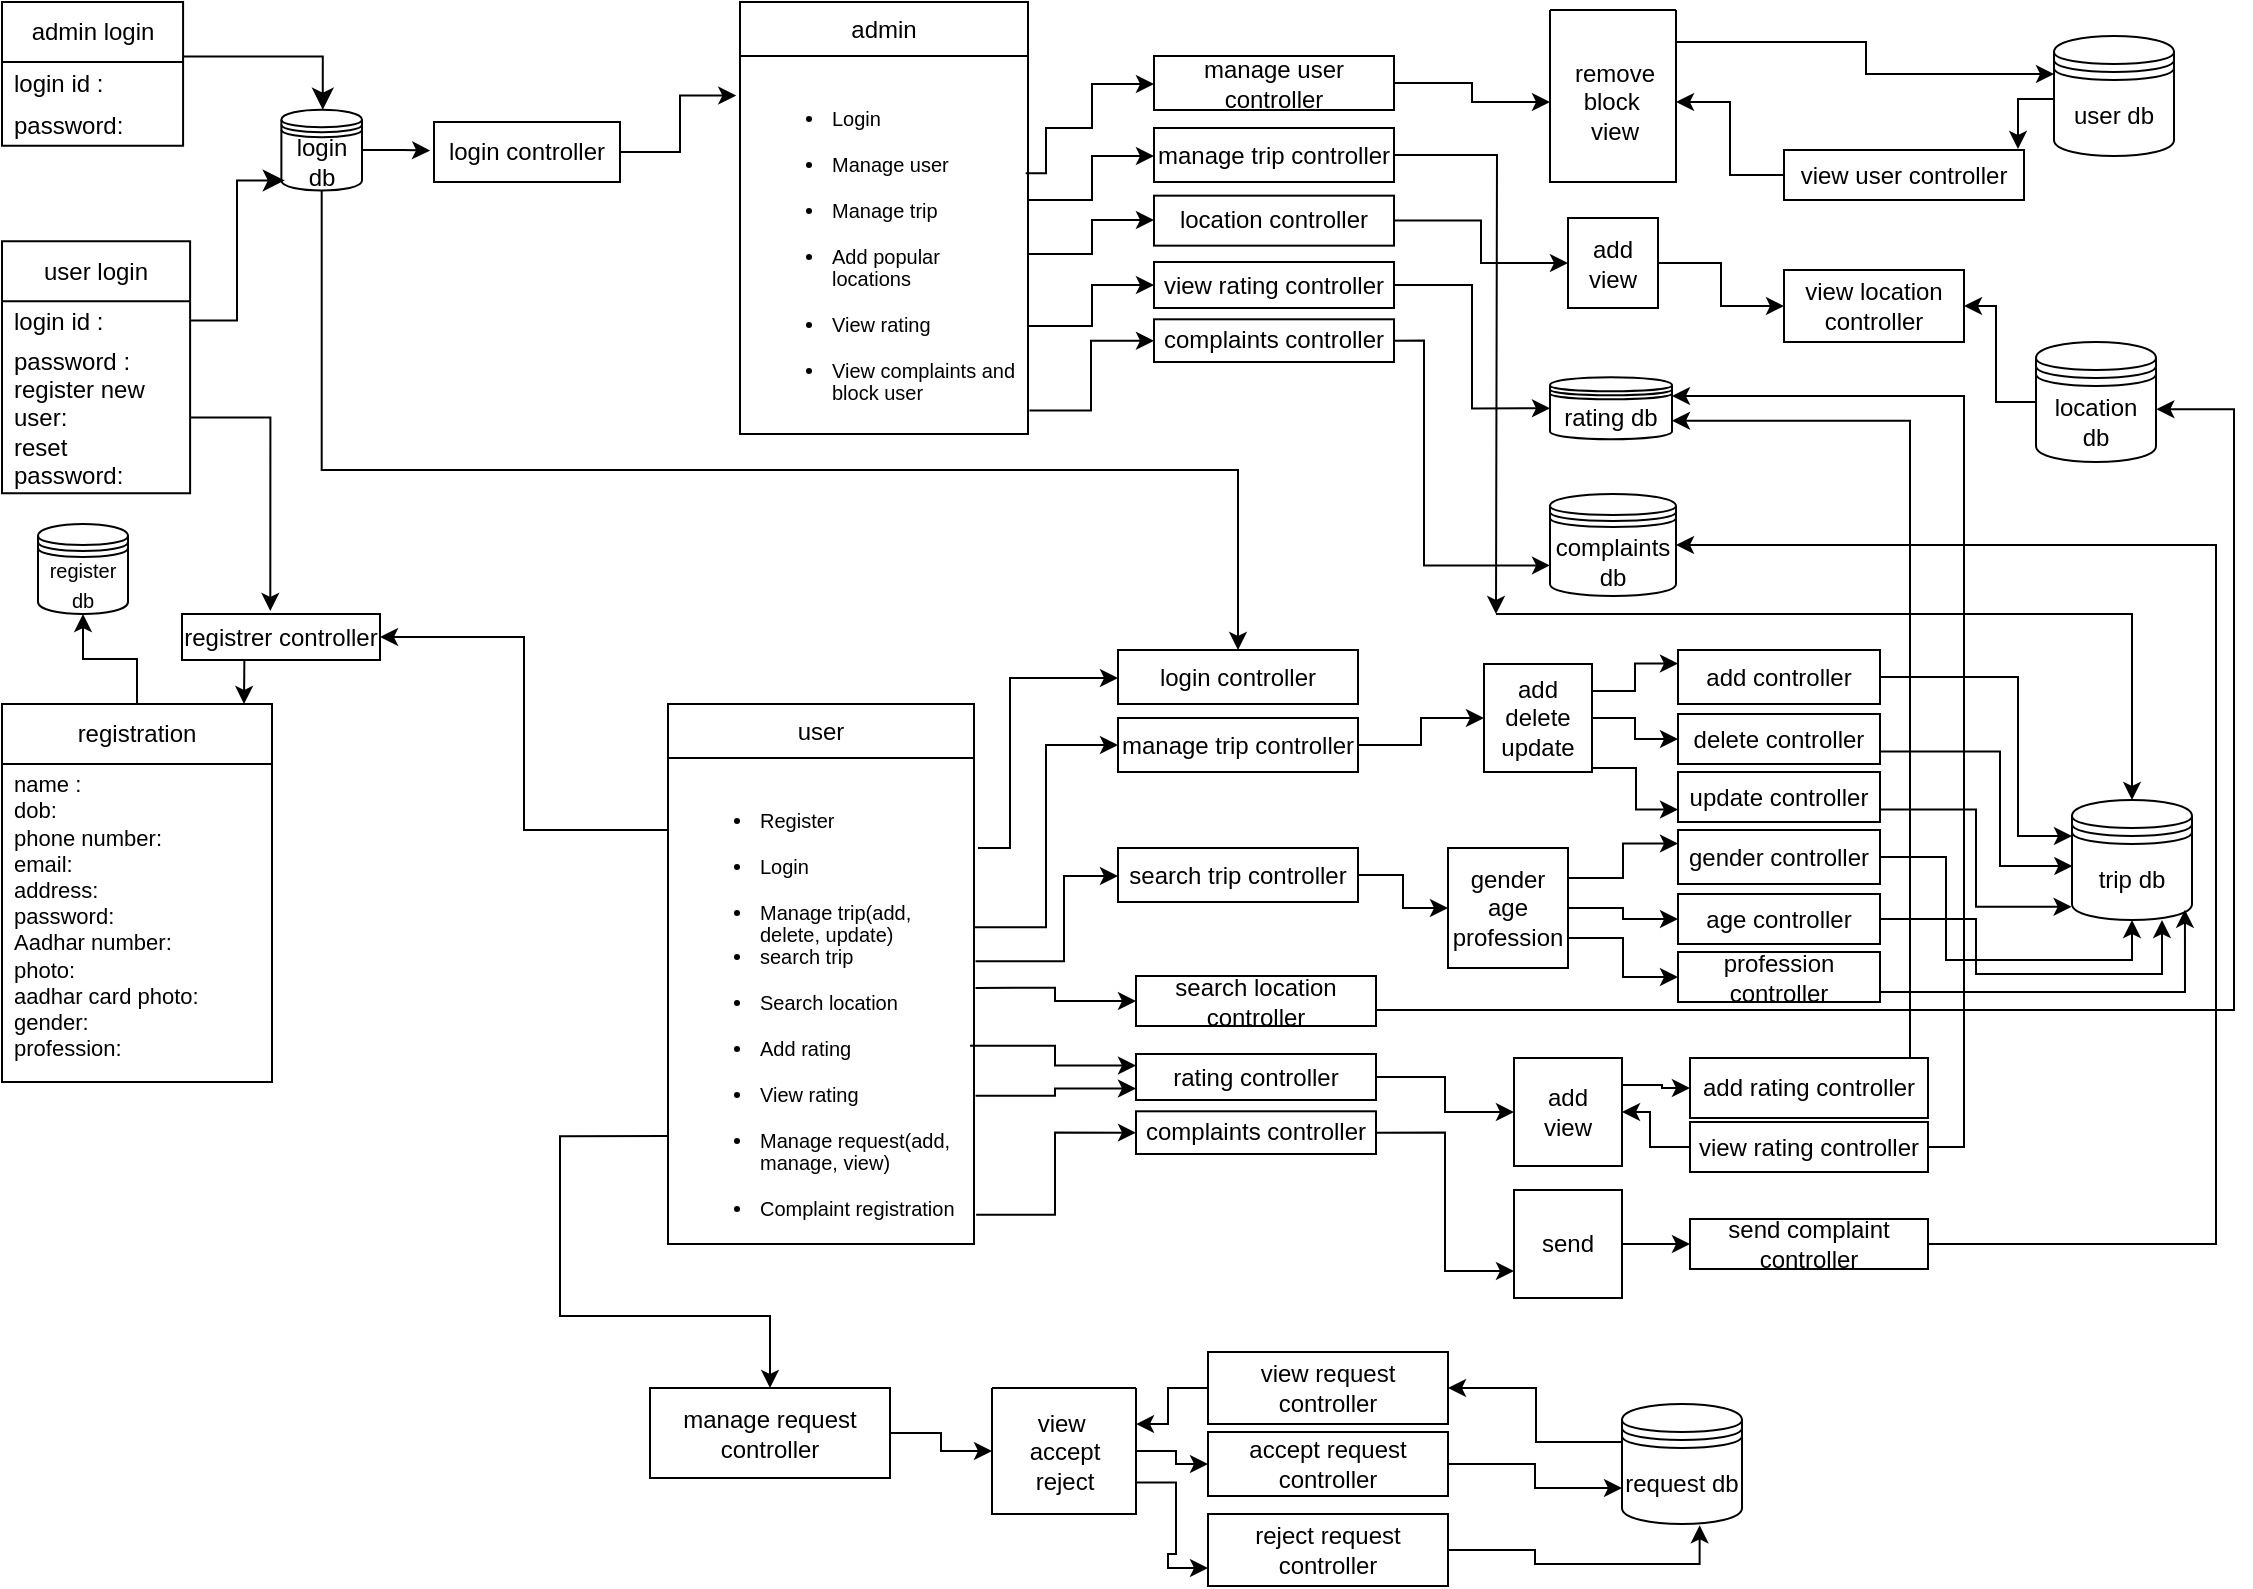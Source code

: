 <mxfile version="24.7.2" type="github">
  <diagram name="Page-1" id="9f46799a-70d6-7492-0946-bef42562c5a5">
    <mxGraphModel dx="1195" dy="790" grid="1" gridSize="9" guides="1" tooltips="1" connect="1" arrows="1" fold="1" page="1" pageScale="1" pageWidth="1169" pageHeight="827" background="none" math="0" shadow="0">
      <root>
        <mxCell id="0" />
        <mxCell id="1" parent="0" />
        <mxCell id="CBxtj87pKqYlVacztBhi-85" value="" style="endArrow=classic;html=1;rounded=0;exitX=0.315;exitY=0.982;exitDx=0;exitDy=0;exitPerimeter=0;" parent="1" source="CBxtj87pKqYlVacztBhi-74" edge="1">
          <mxGeometry width="50" height="50" relative="1" as="geometry">
            <mxPoint x="153" y="311" as="sourcePoint" />
            <mxPoint x="157" y="369" as="targetPoint" />
          </mxGeometry>
        </mxCell>
        <mxCell id="CBxtj87pKqYlVacztBhi-75" value="&lt;font size=&quot;1&quot;&gt;register db&lt;/font&gt;" style="shape=datastore;whiteSpace=wrap;html=1;" parent="1" vertex="1">
          <mxGeometry x="54" y="279" width="45" height="45" as="geometry" />
        </mxCell>
        <mxCell id="CBxtj87pKqYlVacztBhi-86" style="edgeStyle=orthogonalEdgeStyle;rounded=0;orthogonalLoop=1;jettySize=auto;html=1;exitX=0.5;exitY=0;exitDx=0;exitDy=0;" parent="1" source="CBxtj87pKqYlVacztBhi-69" target="CBxtj87pKqYlVacztBhi-75" edge="1">
          <mxGeometry relative="1" as="geometry" />
        </mxCell>
        <mxCell id="CBxtj87pKqYlVacztBhi-112" style="edgeStyle=orthogonalEdgeStyle;rounded=0;orthogonalLoop=1;jettySize=auto;html=1;exitX=0.992;exitY=0.296;exitDx=0;exitDy=0;exitPerimeter=0;" parent="1" source="CBxtj87pKqYlVacztBhi-25" target="CBxtj87pKqYlVacztBhi-93" edge="1">
          <mxGeometry relative="1" as="geometry">
            <Array as="points">
              <mxPoint x="558" y="104" />
              <mxPoint x="558" y="81" />
              <mxPoint x="581" y="81" />
              <mxPoint x="581" y="59" />
            </Array>
          </mxGeometry>
        </mxCell>
        <mxCell id="CBxtj87pKqYlVacztBhi-113" value="" style="edgeStyle=orthogonalEdgeStyle;rounded=0;orthogonalLoop=1;jettySize=auto;html=1;" parent="1" source="CBxtj87pKqYlVacztBhi-25" target="CBxtj87pKqYlVacztBhi-94" edge="1">
          <mxGeometry relative="1" as="geometry">
            <Array as="points">
              <mxPoint x="581" y="117" />
              <mxPoint x="581" y="95" />
            </Array>
          </mxGeometry>
        </mxCell>
        <mxCell id="CBxtj87pKqYlVacztBhi-116" style="edgeStyle=orthogonalEdgeStyle;rounded=0;orthogonalLoop=1;jettySize=auto;html=1;exitX=1;exitY=0.5;exitDx=0;exitDy=0;" parent="1" source="CBxtj87pKqYlVacztBhi-25" target="CBxtj87pKqYlVacztBhi-95" edge="1">
          <mxGeometry relative="1" as="geometry">
            <Array as="points">
              <mxPoint x="581" y="144" />
              <mxPoint x="581" y="127" />
            </Array>
          </mxGeometry>
        </mxCell>
        <mxCell id="CBxtj87pKqYlVacztBhi-110" style="edgeStyle=orthogonalEdgeStyle;rounded=0;orthogonalLoop=1;jettySize=auto;html=1;entryX=0;entryY=0.5;entryDx=0;entryDy=0;" parent="1" target="CBxtj87pKqYlVacztBhi-96" edge="1">
          <mxGeometry relative="1" as="geometry">
            <mxPoint x="549" y="189" as="sourcePoint" />
            <Array as="points">
              <mxPoint x="549" y="180" />
              <mxPoint x="581" y="180" />
              <mxPoint x="581" y="160" />
            </Array>
          </mxGeometry>
        </mxCell>
        <mxCell id="CBxtj87pKqYlVacztBhi-117" style="edgeStyle=orthogonalEdgeStyle;rounded=0;orthogonalLoop=1;jettySize=auto;html=1;exitX=1.005;exitY=0.895;exitDx=0;exitDy=0;exitPerimeter=0;" parent="1" source="CBxtj87pKqYlVacztBhi-25" target="CBxtj87pKqYlVacztBhi-98" edge="1">
          <mxGeometry relative="1" as="geometry" />
        </mxCell>
        <mxCell id="CBxtj87pKqYlVacztBhi-119" value="" style="swimlane;startSize=0;" parent="1" vertex="1">
          <mxGeometry x="810" y="22" width="63" height="86" as="geometry" />
        </mxCell>
        <mxCell id="CBxtj87pKqYlVacztBhi-120" value="remove&lt;div&gt;block&amp;nbsp;&lt;/div&gt;&lt;div&gt;view&lt;/div&gt;" style="text;html=1;align=center;verticalAlign=middle;resizable=0;points=[];autosize=1;strokeColor=none;fillColor=none;" parent="CBxtj87pKqYlVacztBhi-119" vertex="1">
          <mxGeometry y="19" width="63" height="54" as="geometry" />
        </mxCell>
        <mxCell id="CBxtj87pKqYlVacztBhi-121" style="edgeStyle=orthogonalEdgeStyle;rounded=0;orthogonalLoop=1;jettySize=auto;html=1;exitX=1;exitY=0.5;exitDx=0;exitDy=0;" parent="1" source="CBxtj87pKqYlVacztBhi-93" target="CBxtj87pKqYlVacztBhi-120" edge="1">
          <mxGeometry relative="1" as="geometry" />
        </mxCell>
        <mxCell id="CBxtj87pKqYlVacztBhi-134" value="" style="edgeStyle=orthogonalEdgeStyle;rounded=0;orthogonalLoop=1;jettySize=auto;html=1;" parent="1" edge="1">
          <mxGeometry relative="1" as="geometry">
            <mxPoint x="1062" y="66.51" as="sourcePoint" />
            <mxPoint x="1044" y="91.5" as="targetPoint" />
          </mxGeometry>
        </mxCell>
        <mxCell id="CBxtj87pKqYlVacztBhi-122" value="user db" style="shape=datastore;whiteSpace=wrap;html=1;" parent="1" vertex="1">
          <mxGeometry x="1062" y="35" width="60" height="60" as="geometry" />
        </mxCell>
        <mxCell id="CBxtj87pKqYlVacztBhi-132" value="" style="edgeStyle=orthogonalEdgeStyle;rounded=0;orthogonalLoop=1;jettySize=auto;html=1;" parent="1" source="CBxtj87pKqYlVacztBhi-124" target="CBxtj87pKqYlVacztBhi-120" edge="1">
          <mxGeometry relative="1" as="geometry" />
        </mxCell>
        <mxCell id="CBxtj87pKqYlVacztBhi-124" value="view user controller" style="rounded=0;whiteSpace=wrap;html=1;" parent="1" vertex="1">
          <mxGeometry x="927" y="92" width="120" height="25" as="geometry" />
        </mxCell>
        <mxCell id="CBxtj87pKqYlVacztBhi-135" style="edgeStyle=orthogonalEdgeStyle;rounded=0;orthogonalLoop=1;jettySize=auto;html=1;exitX=1.005;exitY=-0.056;exitDx=0;exitDy=0;exitPerimeter=0;" parent="1" source="CBxtj87pKqYlVacztBhi-120" target="CBxtj87pKqYlVacztBhi-122" edge="1">
          <mxGeometry relative="1" as="geometry">
            <Array as="points">
              <mxPoint x="968" y="38" />
              <mxPoint x="968" y="54" />
            </Array>
          </mxGeometry>
        </mxCell>
        <mxCell id="CBxtj87pKqYlVacztBhi-150" style="edgeStyle=orthogonalEdgeStyle;rounded=0;orthogonalLoop=1;jettySize=auto;html=1;entryX=1;entryY=0.5;entryDx=0;entryDy=0;" parent="1" source="CBxtj87pKqYlVacztBhi-136" target="CBxtj87pKqYlVacztBhi-146" edge="1">
          <mxGeometry relative="1" as="geometry" />
        </mxCell>
        <mxCell id="CBxtj87pKqYlVacztBhi-136" value="location db" style="shape=datastore;whiteSpace=wrap;html=1;" parent="1" vertex="1">
          <mxGeometry x="1053" y="188" width="60" height="60" as="geometry" />
        </mxCell>
        <mxCell id="CBxtj87pKqYlVacztBhi-147" style="edgeStyle=orthogonalEdgeStyle;rounded=0;orthogonalLoop=1;jettySize=auto;html=1;entryX=0;entryY=0.5;entryDx=0;entryDy=0;" parent="1" source="CBxtj87pKqYlVacztBhi-144" target="CBxtj87pKqYlVacztBhi-146" edge="1">
          <mxGeometry relative="1" as="geometry" />
        </mxCell>
        <mxCell id="CBxtj87pKqYlVacztBhi-144" value="add&lt;div&gt;view&lt;/div&gt;" style="rounded=0;whiteSpace=wrap;html=1;" parent="1" vertex="1">
          <mxGeometry x="819" y="126" width="45" height="45" as="geometry" />
        </mxCell>
        <mxCell id="CBxtj87pKqYlVacztBhi-64" value="" style="group" parent="1" vertex="1" connectable="0">
          <mxGeometry x="36" y="18" width="180" height="245.651" as="geometry" />
        </mxCell>
        <object label="user login" id="CBxtj87pKqYlVacztBhi-6">
          <mxCell style="swimlane;fontStyle=0;childLayout=stackLayout;horizontal=1;startSize=30;horizontalStack=0;resizeParent=1;resizeParentMax=0;resizeLast=0;collapsible=1;marginBottom=0;whiteSpace=wrap;html=1;" parent="CBxtj87pKqYlVacztBhi-64" vertex="1">
            <mxGeometry x="0.003" y="119.651" width="94.05" height="126.004" as="geometry" />
          </mxCell>
        </object>
        <mxCell id="CBxtj87pKqYlVacztBhi-7" value="login id :" style="text;strokeColor=none;fillColor=none;align=left;verticalAlign=middle;spacingLeft=4;spacingRight=4;overflow=hidden;points=[[0,0.5],[1,0.5]];portConstraint=eastwest;rotatable=0;whiteSpace=wrap;html=1;" parent="CBxtj87pKqYlVacztBhi-6" vertex="1">
          <mxGeometry y="30" width="94.05" height="20.204" as="geometry" />
        </mxCell>
        <mxCell id="CBxtj87pKqYlVacztBhi-8" value="password :&lt;div&gt;register new user:&lt;/div&gt;&lt;div&gt;reset password:&lt;/div&gt;" style="text;strokeColor=none;fillColor=none;align=left;verticalAlign=middle;spacingLeft=4;spacingRight=4;overflow=hidden;points=[[0,0.5],[1,0.5]];portConstraint=eastwest;rotatable=0;whiteSpace=wrap;html=1;" parent="CBxtj87pKqYlVacztBhi-6" vertex="1">
          <mxGeometry y="50.204" width="94.05" height="75.8" as="geometry" />
        </mxCell>
        <mxCell id="CBxtj87pKqYlVacztBhi-14" value="login&lt;div&gt;db&lt;/div&gt;" style="shape=datastore;whiteSpace=wrap;html=1;" parent="CBxtj87pKqYlVacztBhi-64" vertex="1">
          <mxGeometry x="139.691" y="53.843" width="40.309" height="40.407" as="geometry" />
        </mxCell>
        <mxCell id="CBxtj87pKqYlVacztBhi-16" value="" style="edgeStyle=elbowEdgeStyle;elbow=horizontal;endArrow=classic;html=1;curved=0;rounded=0;endSize=8;startSize=8;entryX=0.042;entryY=0.876;entryDx=0;entryDy=0;entryPerimeter=0;" parent="CBxtj87pKqYlVacztBhi-64" target="CBxtj87pKqYlVacztBhi-14" edge="1">
          <mxGeometry width="50" height="50" relative="1" as="geometry">
            <mxPoint x="94.058" y="159.31" as="sourcePoint" />
            <mxPoint x="127.649" y="125.637" as="targetPoint" />
          </mxGeometry>
        </mxCell>
        <mxCell id="CBxtj87pKqYlVacztBhi-59" value="admin login" style="swimlane;fontStyle=0;childLayout=stackLayout;horizontal=1;startSize=30;horizontalStack=0;resizeParent=1;resizeParentMax=0;resizeLast=0;collapsible=1;marginBottom=0;whiteSpace=wrap;html=1;" parent="CBxtj87pKqYlVacztBhi-64" vertex="1">
          <mxGeometry width="90.542" height="71.879" as="geometry" />
        </mxCell>
        <mxCell id="CBxtj87pKqYlVacztBhi-60" value="login id :" style="text;strokeColor=none;fillColor=none;align=left;verticalAlign=middle;spacingLeft=4;spacingRight=4;overflow=hidden;points=[[0,0.5],[1,0.5]];portConstraint=eastwest;rotatable=0;whiteSpace=wrap;html=1;" parent="CBxtj87pKqYlVacztBhi-59" vertex="1">
          <mxGeometry y="30" width="90.542" height="21.936" as="geometry" />
        </mxCell>
        <mxCell id="CBxtj87pKqYlVacztBhi-61" value="password:" style="text;strokeColor=none;fillColor=none;align=left;verticalAlign=middle;spacingLeft=4;spacingRight=4;overflow=hidden;points=[[0,0.5],[1,0.5]];portConstraint=eastwest;rotatable=0;whiteSpace=wrap;html=1;" parent="CBxtj87pKqYlVacztBhi-59" vertex="1">
          <mxGeometry y="51.936" width="90.542" height="19.942" as="geometry" />
        </mxCell>
        <mxCell id="CBxtj87pKqYlVacztBhi-63" value="" style="edgeStyle=segmentEdgeStyle;endArrow=classic;html=1;curved=0;rounded=0;endSize=8;startSize=8;" parent="CBxtj87pKqYlVacztBhi-64" edge="1">
          <mxGeometry width="50" height="50" relative="1" as="geometry">
            <mxPoint x="90.542" y="27.254" as="sourcePoint" />
            <mxPoint x="160.389" y="53.844" as="targetPoint" />
          </mxGeometry>
        </mxCell>
        <mxCell id="CBxtj87pKqYlVacztBhi-69" value="registration" style="swimlane;fontStyle=0;childLayout=stackLayout;horizontal=1;startSize=30;horizontalStack=0;resizeParent=1;resizeParentMax=0;resizeLast=0;collapsible=1;marginBottom=0;whiteSpace=wrap;html=1;" parent="1" vertex="1">
          <mxGeometry x="36" y="369" width="135" height="189" as="geometry" />
        </mxCell>
        <mxCell id="CBxtj87pKqYlVacztBhi-70" value="&lt;font style=&quot;font-size: 11px;&quot;&gt;name :&lt;/font&gt;&lt;div style=&quot;font-size: 11px;&quot;&gt;&lt;font style=&quot;font-size: 11px;&quot;&gt;dob:&lt;/font&gt;&lt;/div&gt;&lt;div style=&quot;font-size: 11px;&quot;&gt;&lt;font style=&quot;font-size: 11px;&quot;&gt;phone number:&lt;/font&gt;&lt;/div&gt;&lt;div style=&quot;font-size: 11px;&quot;&gt;&lt;font style=&quot;font-size: 11px;&quot;&gt;email:&lt;/font&gt;&lt;/div&gt;&lt;div style=&quot;font-size: 11px;&quot;&gt;&lt;font style=&quot;font-size: 11px;&quot;&gt;address:&lt;/font&gt;&lt;/div&gt;&lt;div style=&quot;font-size: 11px;&quot;&gt;&lt;font style=&quot;font-size: 11px;&quot;&gt;password:&lt;/font&gt;&lt;/div&gt;&lt;div style=&quot;font-size: 11px;&quot;&gt;Aadhar number:&lt;/div&gt;&lt;div style=&quot;font-size: 11px;&quot;&gt;photo:&lt;/div&gt;&lt;div style=&quot;font-size: 11px;&quot;&gt;aadhar card photo:&lt;/div&gt;&lt;div style=&quot;font-size: 11px;&quot;&gt;gender:&lt;/div&gt;&lt;div style=&quot;font-size: 11px;&quot;&gt;profession:&lt;/div&gt;&lt;div style=&quot;font-size: 11px;&quot;&gt;&lt;font style=&quot;font-size: 11px;&quot;&gt;&lt;br&gt;&lt;/font&gt;&lt;/div&gt;" style="text;strokeColor=none;fillColor=none;align=left;verticalAlign=middle;spacingLeft=4;spacingRight=4;overflow=hidden;points=[[0,0.5],[1,0.5]];portConstraint=eastwest;rotatable=0;whiteSpace=wrap;html=1;" parent="CBxtj87pKqYlVacztBhi-69" vertex="1">
          <mxGeometry y="30" width="135" height="159" as="geometry" />
        </mxCell>
        <mxCell id="CBxtj87pKqYlVacztBhi-74" value="registrer controller" style="rounded=0;whiteSpace=wrap;html=1;" parent="1" vertex="1">
          <mxGeometry x="126" y="324" width="99" height="23" as="geometry" />
        </mxCell>
        <mxCell id="CBxtj87pKqYlVacztBhi-88" style="edgeStyle=orthogonalEdgeStyle;rounded=0;orthogonalLoop=1;jettySize=auto;html=1;exitX=1;exitY=0.5;exitDx=0;exitDy=0;entryX=0.446;entryY=-0.066;entryDx=0;entryDy=0;entryPerimeter=0;" parent="1" source="CBxtj87pKqYlVacztBhi-8" target="CBxtj87pKqYlVacztBhi-74" edge="1">
          <mxGeometry relative="1" as="geometry">
            <mxPoint x="171" y="261" as="targetPoint" />
          </mxGeometry>
        </mxCell>
        <mxCell id="CBxtj87pKqYlVacztBhi-99" value="" style="group" parent="1" vertex="1" connectable="0">
          <mxGeometry x="612" y="45" width="137" height="153" as="geometry" />
        </mxCell>
        <mxCell id="CBxtj87pKqYlVacztBhi-93" value="manage user controller" style="rounded=0;whiteSpace=wrap;html=1;" parent="CBxtj87pKqYlVacztBhi-99" vertex="1">
          <mxGeometry width="120" height="27" as="geometry" />
        </mxCell>
        <mxCell id="tYlDBKSwm3XPjQRuTXS--5" style="edgeStyle=orthogonalEdgeStyle;rounded=0;orthogonalLoop=1;jettySize=auto;html=1;exitX=1;exitY=0.5;exitDx=0;exitDy=0;" edge="1" parent="CBxtj87pKqYlVacztBhi-99" source="CBxtj87pKqYlVacztBhi-94">
          <mxGeometry relative="1" as="geometry">
            <mxPoint x="171" y="279" as="targetPoint" />
          </mxGeometry>
        </mxCell>
        <mxCell id="CBxtj87pKqYlVacztBhi-94" value="manage trip controller" style="rounded=0;whiteSpace=wrap;html=1;" parent="CBxtj87pKqYlVacztBhi-99" vertex="1">
          <mxGeometry y="36" width="120" height="27" as="geometry" />
        </mxCell>
        <mxCell id="CBxtj87pKqYlVacztBhi-95" value="location controller" style="rounded=0;whiteSpace=wrap;html=1;" parent="CBxtj87pKqYlVacztBhi-99" vertex="1">
          <mxGeometry y="69.83" width="120" height="25" as="geometry" />
        </mxCell>
        <mxCell id="CBxtj87pKqYlVacztBhi-96" value="view rating controller" style="rounded=0;whiteSpace=wrap;html=1;" parent="CBxtj87pKqYlVacztBhi-99" vertex="1">
          <mxGeometry y="103" width="120" height="23" as="geometry" />
        </mxCell>
        <mxCell id="CBxtj87pKqYlVacztBhi-98" value="complaints controller" style="rounded=0;whiteSpace=wrap;html=1;" parent="CBxtj87pKqYlVacztBhi-99" vertex="1">
          <mxGeometry y="131.65" width="120" height="21.35" as="geometry" />
        </mxCell>
        <mxCell id="CBxtj87pKqYlVacztBhi-100" value="login controller" style="rounded=0;whiteSpace=wrap;html=1;" parent="1" vertex="1">
          <mxGeometry x="252" y="78" width="93" height="30" as="geometry" />
        </mxCell>
        <mxCell id="CBxtj87pKqYlVacztBhi-145" style="edgeStyle=orthogonalEdgeStyle;rounded=0;orthogonalLoop=1;jettySize=auto;html=1;entryX=0;entryY=0.5;entryDx=0;entryDy=0;" parent="1" source="CBxtj87pKqYlVacztBhi-95" target="CBxtj87pKqYlVacztBhi-144" edge="1">
          <mxGeometry relative="1" as="geometry">
            <mxPoint x="774" y="135" as="targetPoint" />
          </mxGeometry>
        </mxCell>
        <mxCell id="CBxtj87pKqYlVacztBhi-146" value="view location controller" style="rounded=0;whiteSpace=wrap;html=1;" parent="1" vertex="1">
          <mxGeometry x="927" y="152" width="90" height="36" as="geometry" />
        </mxCell>
        <mxCell id="CBxtj87pKqYlVacztBhi-151" value="rating db" style="shape=datastore;whiteSpace=wrap;html=1;" parent="1" vertex="1">
          <mxGeometry x="810" y="205.65" width="61" height="31" as="geometry" />
        </mxCell>
        <mxCell id="CBxtj87pKqYlVacztBhi-39" value="user" style="swimlane;fontStyle=0;childLayout=stackLayout;horizontal=1;startSize=27;horizontalStack=0;resizeParent=1;resizeParentMax=0;resizeLast=0;collapsible=1;marginBottom=0;whiteSpace=wrap;html=1;container=0;movable=1;resizable=1;rotatable=1;deletable=1;editable=1;locked=0;connectable=1;" parent="1" vertex="1">
          <mxGeometry x="369" y="369" width="153" height="270" as="geometry" />
        </mxCell>
        <mxCell id="CBxtj87pKqYlVacztBhi-40" value="&lt;ul style=&quot;font-size: 10px;&quot;&gt;&lt;br&gt;&lt;li style=&quot;margin: 0px; font-style: normal; font-variant-caps: normal; font-stretch: normal; line-height: normal; font-size-adjust: none; font-kerning: auto; font-variant-alternates: normal; font-variant-ligatures: normal; font-variant-numeric: normal; font-variant-east-asian: normal; font-variant-position: normal; font-feature-settings: normal; font-optical-sizing: auto; font-variation-settings: normal;&quot;&gt;Register&lt;/li&gt;&lt;br&gt;&lt;li style=&quot;margin: 0px; font-style: normal; font-variant-caps: normal; font-stretch: normal; line-height: normal; font-size-adjust: none; font-kerning: auto; font-variant-alternates: normal; font-variant-ligatures: normal; font-variant-numeric: normal; font-variant-east-asian: normal; font-variant-position: normal; font-feature-settings: normal; font-optical-sizing: auto; font-variation-settings: normal;&quot;&gt;Login&lt;/li&gt;&lt;br&gt;&lt;li style=&quot;margin: 0px; font-style: normal; font-variant-caps: normal; font-stretch: normal; line-height: normal; font-size-adjust: none; font-kerning: auto; font-variant-alternates: normal; font-variant-ligatures: normal; font-variant-numeric: normal; font-variant-east-asian: normal; font-variant-position: normal; font-feature-settings: normal; font-optical-sizing: auto; font-variation-settings: normal;&quot;&gt;Manage trip(add, delete, update)&lt;/li&gt;&lt;li style=&quot;margin: 0px; font-style: normal; font-variant-caps: normal; font-stretch: normal; line-height: normal; font-size-adjust: none; font-kerning: auto; font-variant-alternates: normal; font-variant-ligatures: normal; font-variant-numeric: normal; font-variant-east-asian: normal; font-variant-position: normal; font-feature-settings: normal; font-optical-sizing: auto; font-variation-settings: normal;&quot;&gt;search trip&lt;/li&gt;&lt;br&gt;&lt;li style=&quot;margin: 0px; font-style: normal; font-variant-caps: normal; font-stretch: normal; line-height: normal; font-size-adjust: none; font-kerning: auto; font-variant-alternates: normal; font-variant-ligatures: normal; font-variant-numeric: normal; font-variant-east-asian: normal; font-variant-position: normal; font-feature-settings: normal; font-optical-sizing: auto; font-variation-settings: normal;&quot;&gt;Search location&lt;/li&gt;&lt;br&gt;&lt;li style=&quot;margin: 0px; font-style: normal; font-variant-caps: normal; font-stretch: normal; line-height: normal; font-size-adjust: none; font-kerning: auto; font-variant-alternates: normal; font-variant-ligatures: normal; font-variant-numeric: normal; font-variant-east-asian: normal; font-variant-position: normal; font-feature-settings: normal; font-optical-sizing: auto; font-variation-settings: normal;&quot;&gt;Add rating&lt;/li&gt;&lt;br&gt;&lt;li style=&quot;margin: 0px; font-style: normal; font-variant-caps: normal; font-stretch: normal; line-height: normal; font-size-adjust: none; font-kerning: auto; font-variant-alternates: normal; font-variant-ligatures: normal; font-variant-numeric: normal; font-variant-east-asian: normal; font-variant-position: normal; font-feature-settings: normal; font-optical-sizing: auto; font-variation-settings: normal;&quot;&gt;View rating&lt;/li&gt;&lt;br&gt;&lt;li style=&quot;margin: 0px; font-style: normal; font-variant-caps: normal; font-stretch: normal; line-height: normal; font-size-adjust: none; font-kerning: auto; font-variant-alternates: normal; font-variant-ligatures: normal; font-variant-numeric: normal; font-variant-east-asian: normal; font-variant-position: normal; font-feature-settings: normal; font-optical-sizing: auto; font-variation-settings: normal;&quot;&gt;Manage request(add, manage, view)&lt;/li&gt;&lt;br&gt;&lt;li style=&quot;margin: 0px; font-style: normal; font-variant-caps: normal; font-stretch: normal; line-height: normal; font-size-adjust: none; font-kerning: auto; font-variant-alternates: normal; font-variant-ligatures: normal; font-variant-numeric: normal; font-variant-east-asian: normal; font-variant-position: normal; font-feature-settings: normal; font-optical-sizing: auto; font-variation-settings: normal;&quot;&gt;Complaint registration&lt;/li&gt;&lt;/ul&gt;" style="text;strokeColor=none;fillColor=none;align=left;verticalAlign=middle;spacingLeft=4;spacingRight=4;overflow=hidden;points=[[0,0.5],[1,0.5]];portConstraint=eastwest;rotatable=1;whiteSpace=wrap;html=1;movable=1;resizable=1;deletable=1;editable=1;locked=0;connectable=1;" parent="CBxtj87pKqYlVacztBhi-39" vertex="1">
          <mxGeometry y="27" width="153" height="243" as="geometry" />
        </mxCell>
        <mxCell id="CBxtj87pKqYlVacztBhi-22" value="admin" style="swimlane;fontStyle=0;childLayout=stackLayout;horizontal=1;startSize=27;horizontalStack=0;resizeParent=1;resizeParentMax=0;resizeLast=0;collapsible=1;marginBottom=0;whiteSpace=wrap;html=1;container=0;movable=1;resizable=1;rotatable=1;deletable=1;editable=1;locked=0;connectable=1;" parent="1" vertex="1">
          <mxGeometry x="405" y="18" width="144" height="216" as="geometry">
            <mxRectangle x="400" y="100" width="60" height="30" as="alternateBounds" />
          </mxGeometry>
        </mxCell>
        <mxCell id="CBxtj87pKqYlVacztBhi-25" value="&lt;ul style=&quot;list-style-type: disc; font-size: 10px;&quot;&gt;&lt;br&gt;&lt;li style=&quot;margin: 0px; font-style: normal; font-variant-caps: normal; font-weight: normal; font-stretch: normal; line-height: normal; font-family: Helvetica; font-size-adjust: none; font-kerning: auto; font-variant-alternates: normal; font-variant-ligatures: normal; font-variant-numeric: normal; font-variant-east-asian: normal; font-variant-position: normal; font-variant-emoji: normal; font-feature-settings: normal; font-optical-sizing: auto; font-variation-settings: normal; color: rgb(0, 0, 0);&quot;&gt;Login&lt;/li&gt;&lt;br&gt;&lt;li style=&quot;margin: 0px; font-style: normal; font-variant-caps: normal; font-weight: normal; font-stretch: normal; line-height: normal; font-family: Helvetica; font-size-adjust: none; font-kerning: auto; font-variant-alternates: normal; font-variant-ligatures: normal; font-variant-numeric: normal; font-variant-east-asian: normal; font-variant-position: normal; font-variant-emoji: normal; font-feature-settings: normal; font-optical-sizing: auto; font-variation-settings: normal; color: rgb(0, 0, 0);&quot;&gt;Manage user&lt;/li&gt;&lt;br&gt;&lt;li style=&quot;margin: 0px; font-style: normal; font-variant-caps: normal; font-weight: normal; font-stretch: normal; line-height: normal; font-family: Helvetica; font-size-adjust: none; font-kerning: auto; font-variant-alternates: normal; font-variant-ligatures: normal; font-variant-numeric: normal; font-variant-east-asian: normal; font-variant-position: normal; font-variant-emoji: normal; font-feature-settings: normal; font-optical-sizing: auto; font-variation-settings: normal; color: rgb(0, 0, 0);&quot;&gt;Manage trip&lt;/li&gt;&lt;br&gt;&lt;li style=&quot;margin: 0px; font-style: normal; font-variant-caps: normal; font-weight: normal; font-stretch: normal; line-height: normal; font-family: Helvetica; font-size-adjust: none; font-kerning: auto; font-variant-alternates: normal; font-variant-ligatures: normal; font-variant-numeric: normal; font-variant-east-asian: normal; font-variant-position: normal; font-variant-emoji: normal; font-feature-settings: normal; font-optical-sizing: auto; font-variation-settings: normal; color: rgb(0, 0, 0);&quot;&gt;Add popular locations&lt;/li&gt;&lt;br&gt;&lt;li style=&quot;margin: 0px; font-style: normal; font-variant-caps: normal; font-weight: normal; font-stretch: normal; line-height: normal; font-family: Helvetica; font-size-adjust: none; font-kerning: auto; font-variant-alternates: normal; font-variant-ligatures: normal; font-variant-numeric: normal; font-variant-east-asian: normal; font-variant-position: normal; font-variant-emoji: normal; font-feature-settings: normal; font-optical-sizing: auto; font-variation-settings: normal; color: rgb(0, 0, 0);&quot;&gt;View rating&lt;/li&gt;&lt;br&gt;&lt;li style=&quot;margin: 0px; font-style: normal; font-variant-caps: normal; font-weight: normal; font-stretch: normal; line-height: normal; font-family: Helvetica; font-size-adjust: none; font-kerning: auto; font-variant-alternates: normal; font-variant-ligatures: normal; font-variant-numeric: normal; font-variant-east-asian: normal; font-variant-position: normal; font-variant-emoji: normal; font-feature-settings: normal; font-optical-sizing: auto; font-variation-settings: normal; color: rgb(0, 0, 0);&quot;&gt;View complaints and block user&lt;/li&gt;&lt;br&gt;&lt;/ul&gt;" style="text;strokeColor=none;fillColor=none;align=left;verticalAlign=middle;spacingLeft=4;spacingRight=4;overflow=hidden;points=[[0,0.5],[1,0.5]];portConstraint=eastwest;rotatable=1;whiteSpace=wrap;html=1;movable=1;resizable=1;deletable=1;editable=1;locked=0;connectable=1;" parent="1" vertex="1">
          <mxGeometry x="405" y="45" width="144" height="198" as="geometry" />
        </mxCell>
        <mxCell id="CBxtj87pKqYlVacztBhi-154" style="edgeStyle=orthogonalEdgeStyle;rounded=0;orthogonalLoop=1;jettySize=auto;html=1;entryX=1;entryY=0.5;entryDx=0;entryDy=0;" parent="1" source="CBxtj87pKqYlVacztBhi-40" target="CBxtj87pKqYlVacztBhi-74" edge="1">
          <mxGeometry relative="1" as="geometry">
            <mxPoint x="279" y="333" as="targetPoint" />
            <Array as="points">
              <mxPoint x="297" y="432" />
              <mxPoint x="297" y="336" />
            </Array>
          </mxGeometry>
        </mxCell>
        <mxCell id="CBxtj87pKqYlVacztBhi-155" value="complaints db" style="shape=datastore;whiteSpace=wrap;html=1;" parent="1" vertex="1">
          <mxGeometry x="810" y="264" width="63" height="51" as="geometry" />
        </mxCell>
        <mxCell id="CBxtj87pKqYlVacztBhi-156" style="edgeStyle=orthogonalEdgeStyle;rounded=0;orthogonalLoop=1;jettySize=auto;html=1;entryX=0;entryY=0.5;entryDx=0;entryDy=0;" parent="1" source="CBxtj87pKqYlVacztBhi-96" target="CBxtj87pKqYlVacztBhi-151" edge="1">
          <mxGeometry relative="1" as="geometry" />
        </mxCell>
        <mxCell id="CBxtj87pKqYlVacztBhi-164" value="" style="group" parent="1" vertex="1" connectable="0">
          <mxGeometry x="603" y="441" width="120" height="153" as="geometry" />
        </mxCell>
        <mxCell id="CBxtj87pKqYlVacztBhi-160" value="search location controller" style="rounded=0;whiteSpace=wrap;html=1;" parent="CBxtj87pKqYlVacztBhi-164" vertex="1">
          <mxGeometry y="64" width="120" height="25" as="geometry" />
        </mxCell>
        <mxCell id="CBxtj87pKqYlVacztBhi-161" value="rating controller" style="rounded=0;whiteSpace=wrap;html=1;" parent="CBxtj87pKqYlVacztBhi-164" vertex="1">
          <mxGeometry y="103" width="120" height="23" as="geometry" />
        </mxCell>
        <mxCell id="CBxtj87pKqYlVacztBhi-162" value="complaints controller" style="rounded=0;whiteSpace=wrap;html=1;" parent="CBxtj87pKqYlVacztBhi-164" vertex="1">
          <mxGeometry y="131.65" width="120" height="21.35" as="geometry" />
        </mxCell>
        <mxCell id="tYlDBKSwm3XPjQRuTXS--9" value="search trip controller" style="rounded=0;whiteSpace=wrap;html=1;" vertex="1" parent="CBxtj87pKqYlVacztBhi-164">
          <mxGeometry x="-9" width="120" height="27" as="geometry" />
        </mxCell>
        <mxCell id="CBxtj87pKqYlVacztBhi-166" style="edgeStyle=orthogonalEdgeStyle;rounded=0;orthogonalLoop=1;jettySize=auto;html=1;entryX=-0.021;entryY=0.476;entryDx=0;entryDy=0;entryPerimeter=0;" parent="1" source="CBxtj87pKqYlVacztBhi-14" target="CBxtj87pKqYlVacztBhi-100" edge="1">
          <mxGeometry relative="1" as="geometry" />
        </mxCell>
        <mxCell id="CBxtj87pKqYlVacztBhi-167" style="edgeStyle=orthogonalEdgeStyle;rounded=0;orthogonalLoop=1;jettySize=auto;html=1;entryX=-0.013;entryY=0.1;entryDx=0;entryDy=0;entryPerimeter=0;" parent="1" source="CBxtj87pKqYlVacztBhi-100" target="CBxtj87pKqYlVacztBhi-25" edge="1">
          <mxGeometry relative="1" as="geometry" />
        </mxCell>
        <mxCell id="CBxtj87pKqYlVacztBhi-169" style="edgeStyle=orthogonalEdgeStyle;rounded=0;orthogonalLoop=1;jettySize=auto;html=1;exitX=1.002;exitY=0.348;exitDx=0;exitDy=0;exitPerimeter=0;" parent="1" source="CBxtj87pKqYlVacztBhi-40" target="CBxtj87pKqYlVacztBhi-159" edge="1">
          <mxGeometry relative="1" as="geometry" />
        </mxCell>
        <mxCell id="CBxtj87pKqYlVacztBhi-170" style="edgeStyle=orthogonalEdgeStyle;rounded=0;orthogonalLoop=1;jettySize=auto;html=1;exitX=1.005;exitY=0.473;exitDx=0;exitDy=0;exitPerimeter=0;" parent="1" source="CBxtj87pKqYlVacztBhi-40" target="CBxtj87pKqYlVacztBhi-160" edge="1">
          <mxGeometry relative="1" as="geometry" />
        </mxCell>
        <mxCell id="CBxtj87pKqYlVacztBhi-175" style="edgeStyle=orthogonalEdgeStyle;rounded=0;orthogonalLoop=1;jettySize=auto;html=1;exitX=1.007;exitY=0.94;exitDx=0;exitDy=0;entryX=0;entryY=0.5;entryDx=0;entryDy=0;exitPerimeter=0;" parent="1" source="CBxtj87pKqYlVacztBhi-40" target="CBxtj87pKqYlVacztBhi-162" edge="1">
          <mxGeometry relative="1" as="geometry" />
        </mxCell>
        <mxCell id="CBxtj87pKqYlVacztBhi-174" style="edgeStyle=orthogonalEdgeStyle;rounded=0;orthogonalLoop=1;jettySize=auto;html=1;exitX=1.005;exitY=0.695;exitDx=0;exitDy=0;entryX=0;entryY=0.75;entryDx=0;entryDy=0;exitPerimeter=0;" parent="1" source="CBxtj87pKqYlVacztBhi-40" target="CBxtj87pKqYlVacztBhi-161" edge="1">
          <mxGeometry relative="1" as="geometry" />
        </mxCell>
        <mxCell id="CBxtj87pKqYlVacztBhi-173" style="edgeStyle=orthogonalEdgeStyle;rounded=0;orthogonalLoop=1;jettySize=auto;html=1;exitX=0.987;exitY=0.592;exitDx=0;exitDy=0;entryX=0;entryY=0.25;entryDx=0;entryDy=0;exitPerimeter=0;" parent="1" source="CBxtj87pKqYlVacztBhi-40" target="CBxtj87pKqYlVacztBhi-161" edge="1">
          <mxGeometry relative="1" as="geometry" />
        </mxCell>
        <mxCell id="CBxtj87pKqYlVacztBhi-185" value="" style="edgeStyle=orthogonalEdgeStyle;rounded=0;orthogonalLoop=1;jettySize=auto;html=1;entryX=0;entryY=0.5;entryDx=0;entryDy=0;" parent="1" source="CBxtj87pKqYlVacztBhi-177" target="CBxtj87pKqYlVacztBhi-179" edge="1">
          <mxGeometry relative="1" as="geometry" />
        </mxCell>
        <mxCell id="CBxtj87pKqYlVacztBhi-177" value="manage request controller" style="rounded=0;whiteSpace=wrap;html=1;" parent="1" vertex="1">
          <mxGeometry x="360" y="711" width="120" height="45" as="geometry" />
        </mxCell>
        <mxCell id="CBxtj87pKqYlVacztBhi-178" style="edgeStyle=orthogonalEdgeStyle;rounded=0;orthogonalLoop=1;jettySize=auto;html=1;exitX=0;exitY=0.778;exitDx=0;exitDy=0;exitPerimeter=0;" parent="1" source="CBxtj87pKqYlVacztBhi-40" target="CBxtj87pKqYlVacztBhi-177" edge="1">
          <mxGeometry relative="1" as="geometry">
            <mxPoint x="288" y="585" as="sourcePoint" />
            <Array as="points">
              <mxPoint x="315" y="585" />
              <mxPoint x="315" y="675" />
              <mxPoint x="420" y="675" />
            </Array>
          </mxGeometry>
        </mxCell>
        <mxCell id="CBxtj87pKqYlVacztBhi-191" style="edgeStyle=orthogonalEdgeStyle;rounded=0;orthogonalLoop=1;jettySize=auto;html=1;entryX=0;entryY=0.5;entryDx=0;entryDy=0;" parent="1" source="CBxtj87pKqYlVacztBhi-179" target="CBxtj87pKqYlVacztBhi-187" edge="1">
          <mxGeometry relative="1" as="geometry" />
        </mxCell>
        <mxCell id="CBxtj87pKqYlVacztBhi-192" style="edgeStyle=orthogonalEdgeStyle;rounded=0;orthogonalLoop=1;jettySize=auto;html=1;exitX=1;exitY=0.75;exitDx=0;exitDy=0;entryX=0;entryY=0.75;entryDx=0;entryDy=0;" parent="1" source="CBxtj87pKqYlVacztBhi-179" target="CBxtj87pKqYlVacztBhi-188" edge="1">
          <mxGeometry relative="1" as="geometry" />
        </mxCell>
        <mxCell id="CBxtj87pKqYlVacztBhi-179" value="" style="swimlane;startSize=0;" parent="1" vertex="1">
          <mxGeometry x="531" y="711" width="72" height="63" as="geometry" />
        </mxCell>
        <mxCell id="CBxtj87pKqYlVacztBhi-180" value="view&amp;nbsp;&lt;div&gt;accept&lt;/div&gt;&lt;div&gt;reject&lt;/div&gt;" style="text;html=1;align=center;verticalAlign=middle;resizable=0;points=[];autosize=1;strokeColor=none;fillColor=none;" parent="CBxtj87pKqYlVacztBhi-179" vertex="1">
          <mxGeometry x="9" y="4.5" width="54" height="54" as="geometry" />
        </mxCell>
        <mxCell id="CBxtj87pKqYlVacztBhi-186" value="view request controller" style="rounded=0;whiteSpace=wrap;html=1;" parent="1" vertex="1">
          <mxGeometry x="639" y="693" width="120" height="36" as="geometry" />
        </mxCell>
        <mxCell id="CBxtj87pKqYlVacztBhi-196" style="edgeStyle=orthogonalEdgeStyle;rounded=0;orthogonalLoop=1;jettySize=auto;html=1;entryX=0;entryY=0.7;entryDx=0;entryDy=0;" parent="1" source="CBxtj87pKqYlVacztBhi-187" target="CBxtj87pKqYlVacztBhi-193" edge="1">
          <mxGeometry relative="1" as="geometry" />
        </mxCell>
        <mxCell id="CBxtj87pKqYlVacztBhi-187" value="accept request controller" style="rounded=0;whiteSpace=wrap;html=1;" parent="1" vertex="1">
          <mxGeometry x="639" y="733" width="120" height="32" as="geometry" />
        </mxCell>
        <mxCell id="CBxtj87pKqYlVacztBhi-188" value="reject request controller" style="rounded=0;whiteSpace=wrap;html=1;" parent="1" vertex="1">
          <mxGeometry x="639" y="774" width="120" height="36" as="geometry" />
        </mxCell>
        <mxCell id="CBxtj87pKqYlVacztBhi-189" style="edgeStyle=orthogonalEdgeStyle;rounded=0;orthogonalLoop=1;jettySize=auto;html=1;entryX=1;entryY=0.286;entryDx=0;entryDy=0;entryPerimeter=0;" parent="1" source="CBxtj87pKqYlVacztBhi-186" target="CBxtj87pKqYlVacztBhi-179" edge="1">
          <mxGeometry relative="1" as="geometry">
            <Array as="points">
              <mxPoint x="619" y="711" />
              <mxPoint x="619" y="729" />
            </Array>
          </mxGeometry>
        </mxCell>
        <mxCell id="CBxtj87pKqYlVacztBhi-197" style="edgeStyle=orthogonalEdgeStyle;rounded=0;orthogonalLoop=1;jettySize=auto;html=1;entryX=1;entryY=0.5;entryDx=0;entryDy=0;" parent="1" source="CBxtj87pKqYlVacztBhi-193" target="CBxtj87pKqYlVacztBhi-186" edge="1">
          <mxGeometry relative="1" as="geometry">
            <Array as="points">
              <mxPoint x="803" y="738" />
              <mxPoint x="803" y="711" />
            </Array>
          </mxGeometry>
        </mxCell>
        <mxCell id="CBxtj87pKqYlVacztBhi-193" value="request db" style="shape=datastore;whiteSpace=wrap;html=1;" parent="1" vertex="1">
          <mxGeometry x="846" y="719" width="60" height="60" as="geometry" />
        </mxCell>
        <mxCell id="CBxtj87pKqYlVacztBhi-194" style="edgeStyle=orthogonalEdgeStyle;rounded=0;orthogonalLoop=1;jettySize=auto;html=1;exitX=1;exitY=0.5;exitDx=0;exitDy=0;entryX=0;entryY=0.7;entryDx=0;entryDy=0;" parent="1" source="CBxtj87pKqYlVacztBhi-98" target="CBxtj87pKqYlVacztBhi-155" edge="1">
          <mxGeometry relative="1" as="geometry">
            <Array as="points">
              <mxPoint x="747" y="187" />
              <mxPoint x="747" y="300" />
            </Array>
          </mxGeometry>
        </mxCell>
        <mxCell id="CBxtj87pKqYlVacztBhi-195" style="edgeStyle=orthogonalEdgeStyle;rounded=0;orthogonalLoop=1;jettySize=auto;html=1;entryX=0.647;entryY=1.011;entryDx=0;entryDy=0;entryPerimeter=0;" parent="1" source="CBxtj87pKqYlVacztBhi-188" target="CBxtj87pKqYlVacztBhi-193" edge="1">
          <mxGeometry relative="1" as="geometry" />
        </mxCell>
        <mxCell id="CBxtj87pKqYlVacztBhi-211" style="edgeStyle=orthogonalEdgeStyle;rounded=0;orthogonalLoop=1;jettySize=auto;html=1;exitX=1;exitY=0.25;exitDx=0;exitDy=0;entryX=0;entryY=0.25;entryDx=0;entryDy=0;" parent="1" source="CBxtj87pKqYlVacztBhi-198" target="CBxtj87pKqYlVacztBhi-206" edge="1">
          <mxGeometry relative="1" as="geometry" />
        </mxCell>
        <mxCell id="CBxtj87pKqYlVacztBhi-212" style="edgeStyle=orthogonalEdgeStyle;rounded=0;orthogonalLoop=1;jettySize=auto;html=1;exitX=1;exitY=0.5;exitDx=0;exitDy=0;entryX=0;entryY=0.5;entryDx=0;entryDy=0;" parent="1" source="CBxtj87pKqYlVacztBhi-198" target="CBxtj87pKqYlVacztBhi-207" edge="1">
          <mxGeometry relative="1" as="geometry" />
        </mxCell>
        <mxCell id="CBxtj87pKqYlVacztBhi-213" style="edgeStyle=orthogonalEdgeStyle;rounded=0;orthogonalLoop=1;jettySize=auto;html=1;exitX=1;exitY=0.75;exitDx=0;exitDy=0;entryX=0;entryY=0.75;entryDx=0;entryDy=0;" parent="1" source="CBxtj87pKqYlVacztBhi-198" target="CBxtj87pKqYlVacztBhi-208" edge="1">
          <mxGeometry relative="1" as="geometry">
            <Array as="points">
              <mxPoint x="831" y="401" />
              <mxPoint x="853" y="401" />
              <mxPoint x="853" y="422" />
            </Array>
          </mxGeometry>
        </mxCell>
        <mxCell id="CBxtj87pKqYlVacztBhi-198" value="add&lt;div&gt;delete&lt;/div&gt;&lt;div&gt;update&lt;/div&gt;" style="whiteSpace=wrap;html=1;aspect=fixed;" parent="1" vertex="1">
          <mxGeometry x="777" y="349" width="54" height="54" as="geometry" />
        </mxCell>
        <mxCell id="CBxtj87pKqYlVacztBhi-222" style="edgeStyle=orthogonalEdgeStyle;rounded=0;orthogonalLoop=1;jettySize=auto;html=1;exitX=1;exitY=0.5;exitDx=0;exitDy=0;entryX=0;entryY=0.3;entryDx=0;entryDy=0;" parent="1" source="CBxtj87pKqYlVacztBhi-206" target="CBxtj87pKqYlVacztBhi-209" edge="1">
          <mxGeometry relative="1" as="geometry">
            <Array as="points">
              <mxPoint x="1044" y="355" />
              <mxPoint x="1044" y="435" />
            </Array>
          </mxGeometry>
        </mxCell>
        <mxCell id="CBxtj87pKqYlVacztBhi-206" value="add controller" style="rounded=0;whiteSpace=wrap;html=1;" parent="1" vertex="1">
          <mxGeometry x="874" y="342" width="101" height="27" as="geometry" />
        </mxCell>
        <mxCell id="CBxtj87pKqYlVacztBhi-207" value="delete controller" style="rounded=0;whiteSpace=wrap;html=1;" parent="1" vertex="1">
          <mxGeometry x="874" y="374" width="101" height="25" as="geometry" />
        </mxCell>
        <mxCell id="CBxtj87pKqYlVacztBhi-208" value="update controller" style="rounded=0;whiteSpace=wrap;html=1;" parent="1" vertex="1">
          <mxGeometry x="874" y="403" width="101" height="25" as="geometry" />
        </mxCell>
        <mxCell id="CBxtj87pKqYlVacztBhi-225" style="edgeStyle=orthogonalEdgeStyle;rounded=0;orthogonalLoop=1;jettySize=auto;html=1;" parent="1" target="CBxtj87pKqYlVacztBhi-209" edge="1">
          <mxGeometry relative="1" as="geometry">
            <mxPoint x="783" y="324" as="sourcePoint" />
            <Array as="points">
              <mxPoint x="1101" y="324" />
            </Array>
          </mxGeometry>
        </mxCell>
        <mxCell id="CBxtj87pKqYlVacztBhi-209" value="trip db" style="shape=datastore;whiteSpace=wrap;html=1;" parent="1" vertex="1">
          <mxGeometry x="1071" y="417" width="60" height="60" as="geometry" />
        </mxCell>
        <mxCell id="CBxtj87pKqYlVacztBhi-210" style="edgeStyle=orthogonalEdgeStyle;rounded=0;orthogonalLoop=1;jettySize=auto;html=1;entryX=0;entryY=0.5;entryDx=0;entryDy=0;" parent="1" source="CBxtj87pKqYlVacztBhi-159" target="CBxtj87pKqYlVacztBhi-198" edge="1">
          <mxGeometry relative="1" as="geometry" />
        </mxCell>
        <mxCell id="CBxtj87pKqYlVacztBhi-218" style="edgeStyle=orthogonalEdgeStyle;rounded=0;orthogonalLoop=1;jettySize=auto;html=1;exitX=1;exitY=0.75;exitDx=0;exitDy=0;entryX=-0.003;entryY=0.89;entryDx=0;entryDy=0;entryPerimeter=0;" parent="1" source="CBxtj87pKqYlVacztBhi-208" target="CBxtj87pKqYlVacztBhi-209" edge="1">
          <mxGeometry relative="1" as="geometry" />
        </mxCell>
        <mxCell id="CBxtj87pKqYlVacztBhi-219" style="edgeStyle=orthogonalEdgeStyle;rounded=0;orthogonalLoop=1;jettySize=auto;html=1;exitX=1;exitY=0.75;exitDx=0;exitDy=0;entryX=0.003;entryY=0.55;entryDx=0;entryDy=0;entryPerimeter=0;" parent="1" source="CBxtj87pKqYlVacztBhi-207" target="CBxtj87pKqYlVacztBhi-209" edge="1">
          <mxGeometry relative="1" as="geometry">
            <Array as="points">
              <mxPoint x="1035" y="393" />
              <mxPoint x="1035" y="450" />
            </Array>
          </mxGeometry>
        </mxCell>
        <mxCell id="CBxtj87pKqYlVacztBhi-228" style="edgeStyle=orthogonalEdgeStyle;rounded=0;orthogonalLoop=1;jettySize=auto;html=1;exitX=1;exitY=0.5;exitDx=0;exitDy=0;entryX=1.003;entryY=0.56;entryDx=0;entryDy=0;entryPerimeter=0;" parent="1" source="CBxtj87pKqYlVacztBhi-160" target="CBxtj87pKqYlVacztBhi-136" edge="1">
          <mxGeometry relative="1" as="geometry">
            <mxPoint x="1143" y="198" as="targetPoint" />
            <Array as="points">
              <mxPoint x="723" y="522" />
              <mxPoint x="1152" y="522" />
              <mxPoint x="1152" y="222" />
            </Array>
          </mxGeometry>
        </mxCell>
        <mxCell id="CBxtj87pKqYlVacztBhi-233" style="edgeStyle=orthogonalEdgeStyle;rounded=0;orthogonalLoop=1;jettySize=auto;html=1;exitX=1;exitY=0.25;exitDx=0;exitDy=0;" parent="1" source="CBxtj87pKqYlVacztBhi-229" target="CBxtj87pKqYlVacztBhi-231" edge="1">
          <mxGeometry relative="1" as="geometry" />
        </mxCell>
        <mxCell id="CBxtj87pKqYlVacztBhi-229" value="add&lt;div&gt;view&lt;/div&gt;" style="whiteSpace=wrap;html=1;aspect=fixed;" parent="1" vertex="1">
          <mxGeometry x="792" y="546" width="54" height="54" as="geometry" />
        </mxCell>
        <mxCell id="CBxtj87pKqYlVacztBhi-230" style="edgeStyle=orthogonalEdgeStyle;rounded=0;orthogonalLoop=1;jettySize=auto;html=1;exitX=1;exitY=0.5;exitDx=0;exitDy=0;entryX=0;entryY=0.5;entryDx=0;entryDy=0;" parent="1" source="CBxtj87pKqYlVacztBhi-161" target="CBxtj87pKqYlVacztBhi-229" edge="1">
          <mxGeometry relative="1" as="geometry" />
        </mxCell>
        <mxCell id="CBxtj87pKqYlVacztBhi-238" style="edgeStyle=orthogonalEdgeStyle;rounded=0;orthogonalLoop=1;jettySize=auto;html=1;exitX=1;exitY=0.25;exitDx=0;exitDy=0;entryX=1;entryY=0.7;entryDx=0;entryDy=0;" parent="1" source="CBxtj87pKqYlVacztBhi-231" target="CBxtj87pKqYlVacztBhi-151" edge="1">
          <mxGeometry relative="1" as="geometry">
            <mxPoint x="990" y="432" as="targetPoint" />
            <Array as="points">
              <mxPoint x="990" y="554" />
              <mxPoint x="990" y="227" />
            </Array>
          </mxGeometry>
        </mxCell>
        <mxCell id="CBxtj87pKqYlVacztBhi-231" value="add rating controller" style="rounded=0;whiteSpace=wrap;html=1;" parent="1" vertex="1">
          <mxGeometry x="880" y="546" width="119" height="30" as="geometry" />
        </mxCell>
        <mxCell id="CBxtj87pKqYlVacztBhi-234" style="edgeStyle=orthogonalEdgeStyle;rounded=0;orthogonalLoop=1;jettySize=auto;html=1;" parent="1" source="CBxtj87pKqYlVacztBhi-232" target="CBxtj87pKqYlVacztBhi-229" edge="1">
          <mxGeometry relative="1" as="geometry" />
        </mxCell>
        <mxCell id="CBxtj87pKqYlVacztBhi-239" style="edgeStyle=orthogonalEdgeStyle;rounded=0;orthogonalLoop=1;jettySize=auto;html=1;exitX=1;exitY=0.5;exitDx=0;exitDy=0;entryX=1;entryY=0.3;entryDx=0;entryDy=0;" parent="1" source="CBxtj87pKqYlVacztBhi-232" target="CBxtj87pKqYlVacztBhi-151" edge="1">
          <mxGeometry relative="1" as="geometry">
            <Array as="points">
              <mxPoint x="1017" y="591" />
              <mxPoint x="1017" y="215" />
            </Array>
          </mxGeometry>
        </mxCell>
        <mxCell id="CBxtj87pKqYlVacztBhi-232" value="view rating controller" style="rounded=0;whiteSpace=wrap;html=1;" parent="1" vertex="1">
          <mxGeometry x="880" y="578" width="119" height="25" as="geometry" />
        </mxCell>
        <mxCell id="CBxtj87pKqYlVacztBhi-244" style="edgeStyle=orthogonalEdgeStyle;rounded=0;orthogonalLoop=1;jettySize=auto;html=1;exitX=1;exitY=0.5;exitDx=0;exitDy=0;entryX=0;entryY=0.5;entryDx=0;entryDy=0;" parent="1" source="CBxtj87pKqYlVacztBhi-240" target="CBxtj87pKqYlVacztBhi-241" edge="1">
          <mxGeometry relative="1" as="geometry" />
        </mxCell>
        <mxCell id="CBxtj87pKqYlVacztBhi-240" value="send" style="whiteSpace=wrap;html=1;aspect=fixed;" parent="1" vertex="1">
          <mxGeometry x="792" y="612" width="54" height="54" as="geometry" />
        </mxCell>
        <mxCell id="CBxtj87pKqYlVacztBhi-245" style="edgeStyle=orthogonalEdgeStyle;rounded=0;orthogonalLoop=1;jettySize=auto;html=1;exitX=1;exitY=0.5;exitDx=0;exitDy=0;entryX=1;entryY=0.5;entryDx=0;entryDy=0;" parent="1" source="CBxtj87pKqYlVacztBhi-241" target="CBxtj87pKqYlVacztBhi-155" edge="1">
          <mxGeometry relative="1" as="geometry">
            <Array as="points">
              <mxPoint x="1143" y="639" />
              <mxPoint x="1143" y="290" />
            </Array>
          </mxGeometry>
        </mxCell>
        <mxCell id="CBxtj87pKqYlVacztBhi-241" value="send complaint controller" style="rounded=0;whiteSpace=wrap;html=1;" parent="1" vertex="1">
          <mxGeometry x="880" y="626.5" width="119" height="25" as="geometry" />
        </mxCell>
        <mxCell id="CBxtj87pKqYlVacztBhi-243" style="edgeStyle=orthogonalEdgeStyle;rounded=0;orthogonalLoop=1;jettySize=auto;html=1;exitX=1;exitY=0.5;exitDx=0;exitDy=0;entryX=0;entryY=0.75;entryDx=0;entryDy=0;" parent="1" source="CBxtj87pKqYlVacztBhi-162" target="CBxtj87pKqYlVacztBhi-240" edge="1">
          <mxGeometry relative="1" as="geometry" />
        </mxCell>
        <mxCell id="CBxtj87pKqYlVacztBhi-158" value="login controller" style="rounded=0;whiteSpace=wrap;html=1;" parent="1" vertex="1">
          <mxGeometry x="594" y="342" width="120" height="27" as="geometry" />
        </mxCell>
        <mxCell id="tYlDBKSwm3XPjQRuTXS--2" style="edgeStyle=orthogonalEdgeStyle;rounded=0;orthogonalLoop=1;jettySize=auto;html=1;" edge="1" parent="1" source="CBxtj87pKqYlVacztBhi-14" target="CBxtj87pKqYlVacztBhi-158">
          <mxGeometry relative="1" as="geometry">
            <Array as="points">
              <mxPoint x="196" y="252" />
              <mxPoint x="654" y="252" />
            </Array>
          </mxGeometry>
        </mxCell>
        <mxCell id="tYlDBKSwm3XPjQRuTXS--3" style="edgeStyle=orthogonalEdgeStyle;rounded=0;orthogonalLoop=1;jettySize=auto;html=1;exitX=1.013;exitY=0.185;exitDx=0;exitDy=0;exitPerimeter=0;" edge="1" parent="1" source="CBxtj87pKqYlVacztBhi-40" target="CBxtj87pKqYlVacztBhi-158">
          <mxGeometry relative="1" as="geometry">
            <Array as="points">
              <mxPoint x="540" y="441" />
              <mxPoint x="540" y="356" />
            </Array>
          </mxGeometry>
        </mxCell>
        <mxCell id="CBxtj87pKqYlVacztBhi-159" value="manage trip controller" style="rounded=0;whiteSpace=wrap;html=1;" parent="1" vertex="1">
          <mxGeometry x="594" y="376" width="120" height="27" as="geometry" />
        </mxCell>
        <mxCell id="tYlDBKSwm3XPjQRuTXS--16" style="edgeStyle=orthogonalEdgeStyle;rounded=0;orthogonalLoop=1;jettySize=auto;html=1;exitX=1;exitY=0.5;exitDx=0;exitDy=0;entryX=0.5;entryY=1;entryDx=0;entryDy=0;" edge="1" parent="1" source="tYlDBKSwm3XPjQRuTXS--6" target="CBxtj87pKqYlVacztBhi-209">
          <mxGeometry relative="1" as="geometry">
            <Array as="points">
              <mxPoint x="1008" y="446" />
              <mxPoint x="1008" y="497" />
              <mxPoint x="1101" y="497" />
            </Array>
          </mxGeometry>
        </mxCell>
        <mxCell id="tYlDBKSwm3XPjQRuTXS--6" value="gender controller" style="rounded=0;whiteSpace=wrap;html=1;" vertex="1" parent="1">
          <mxGeometry x="874" y="432" width="101" height="27" as="geometry" />
        </mxCell>
        <mxCell id="tYlDBKSwm3XPjQRuTXS--7" value="age controller" style="rounded=0;whiteSpace=wrap;html=1;" vertex="1" parent="1">
          <mxGeometry x="874" y="464" width="101" height="25" as="geometry" />
        </mxCell>
        <mxCell id="tYlDBKSwm3XPjQRuTXS--8" value="profession controller" style="rounded=0;whiteSpace=wrap;html=1;" vertex="1" parent="1">
          <mxGeometry x="874" y="493" width="101" height="25" as="geometry" />
        </mxCell>
        <mxCell id="tYlDBKSwm3XPjQRuTXS--10" style="edgeStyle=orthogonalEdgeStyle;rounded=0;orthogonalLoop=1;jettySize=auto;html=1;exitX=1.005;exitY=0.418;exitDx=0;exitDy=0;exitPerimeter=0;" edge="1" parent="1" source="CBxtj87pKqYlVacztBhi-40" target="tYlDBKSwm3XPjQRuTXS--9">
          <mxGeometry relative="1" as="geometry">
            <Array as="points">
              <mxPoint x="567" y="498" />
              <mxPoint x="567" y="455" />
            </Array>
          </mxGeometry>
        </mxCell>
        <mxCell id="tYlDBKSwm3XPjQRuTXS--13" style="edgeStyle=orthogonalEdgeStyle;rounded=0;orthogonalLoop=1;jettySize=auto;html=1;exitX=1;exitY=0.25;exitDx=0;exitDy=0;entryX=0;entryY=0.25;entryDx=0;entryDy=0;" edge="1" parent="1" source="tYlDBKSwm3XPjQRuTXS--11" target="tYlDBKSwm3XPjQRuTXS--6">
          <mxGeometry relative="1" as="geometry" />
        </mxCell>
        <mxCell id="tYlDBKSwm3XPjQRuTXS--14" style="edgeStyle=orthogonalEdgeStyle;rounded=0;orthogonalLoop=1;jettySize=auto;html=1;exitX=1;exitY=0.5;exitDx=0;exitDy=0;entryX=0;entryY=0.5;entryDx=0;entryDy=0;" edge="1" parent="1" source="tYlDBKSwm3XPjQRuTXS--11" target="tYlDBKSwm3XPjQRuTXS--7">
          <mxGeometry relative="1" as="geometry" />
        </mxCell>
        <mxCell id="tYlDBKSwm3XPjQRuTXS--15" style="edgeStyle=orthogonalEdgeStyle;rounded=0;orthogonalLoop=1;jettySize=auto;html=1;exitX=1;exitY=0.75;exitDx=0;exitDy=0;entryX=0;entryY=0.5;entryDx=0;entryDy=0;" edge="1" parent="1" source="tYlDBKSwm3XPjQRuTXS--11" target="tYlDBKSwm3XPjQRuTXS--8">
          <mxGeometry relative="1" as="geometry" />
        </mxCell>
        <mxCell id="tYlDBKSwm3XPjQRuTXS--11" value="gender&lt;div&gt;age&lt;/div&gt;&lt;div&gt;profession&lt;/div&gt;" style="whiteSpace=wrap;html=1;aspect=fixed;" vertex="1" parent="1">
          <mxGeometry x="759" y="441" width="60" height="60" as="geometry" />
        </mxCell>
        <mxCell id="tYlDBKSwm3XPjQRuTXS--12" style="edgeStyle=orthogonalEdgeStyle;rounded=0;orthogonalLoop=1;jettySize=auto;html=1;exitX=1;exitY=0.5;exitDx=0;exitDy=0;" edge="1" parent="1" source="tYlDBKSwm3XPjQRuTXS--9" target="tYlDBKSwm3XPjQRuTXS--11">
          <mxGeometry relative="1" as="geometry" />
        </mxCell>
        <mxCell id="tYlDBKSwm3XPjQRuTXS--17" style="edgeStyle=orthogonalEdgeStyle;rounded=0;orthogonalLoop=1;jettySize=auto;html=1;exitX=1;exitY=0.5;exitDx=0;exitDy=0;entryX=0.75;entryY=1;entryDx=0;entryDy=0;entryPerimeter=0;" edge="1" parent="1" source="tYlDBKSwm3XPjQRuTXS--7" target="CBxtj87pKqYlVacztBhi-209">
          <mxGeometry relative="1" as="geometry">
            <Array as="points">
              <mxPoint x="1023" y="477" />
              <mxPoint x="1023" y="504" />
              <mxPoint x="1116" y="504" />
            </Array>
          </mxGeometry>
        </mxCell>
        <mxCell id="tYlDBKSwm3XPjQRuTXS--18" style="edgeStyle=orthogonalEdgeStyle;rounded=0;orthogonalLoop=1;jettySize=auto;html=1;exitX=1;exitY=0.5;exitDx=0;exitDy=0;entryX=0.941;entryY=0.914;entryDx=0;entryDy=0;entryPerimeter=0;" edge="1" parent="1" source="tYlDBKSwm3XPjQRuTXS--8" target="CBxtj87pKqYlVacztBhi-209">
          <mxGeometry relative="1" as="geometry">
            <Array as="points">
              <mxPoint x="975" y="513" />
              <mxPoint x="1128" y="513" />
            </Array>
          </mxGeometry>
        </mxCell>
      </root>
    </mxGraphModel>
  </diagram>
</mxfile>
